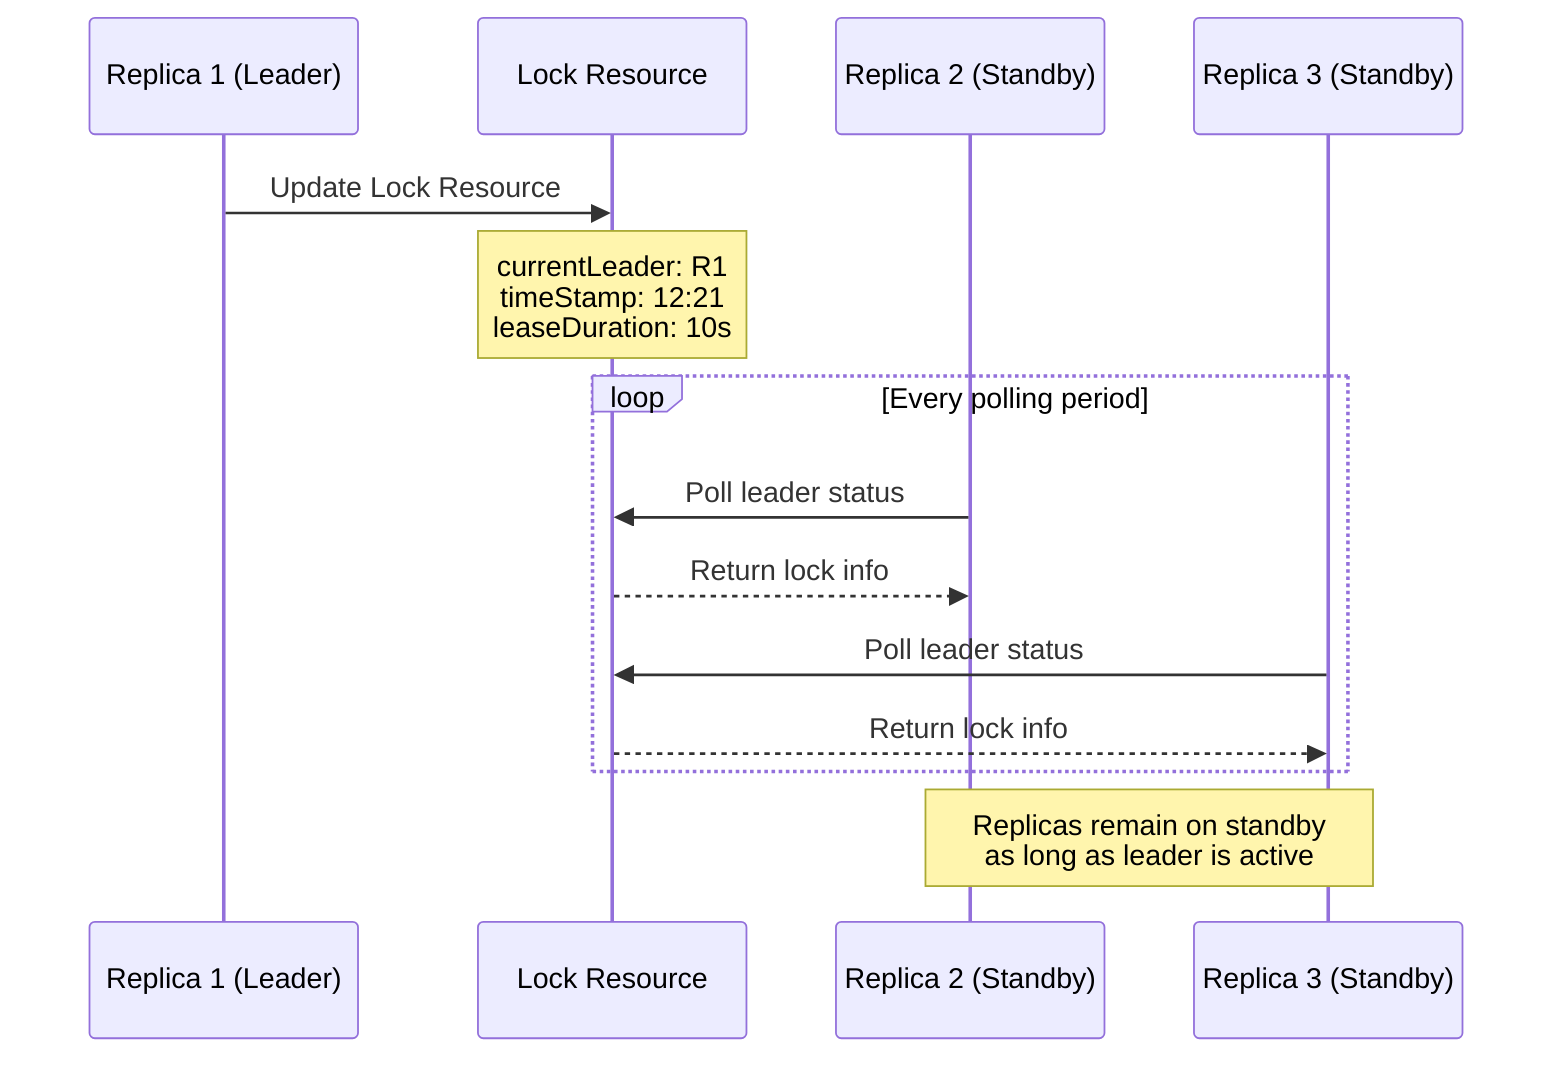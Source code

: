 sequenceDiagram
    participant R1 as Replica 1 (Leader)
    participant LR as Lock Resource
    participant R2 as Replica 2 (Standby)
    participant R3 as Replica 3 (Standby)

    R1->>LR: Update Lock Resource
    Note over LR: currentLeader: R1<br>timeStamp: 12:21<br>leaseDuration: 10s

    loop Every polling period
        R2->>LR: Poll leader status
        LR-->>R2: Return lock info
        R3->>LR: Poll leader status
        LR-->>R3: Return lock info
    end

    Note over R2,R3: Replicas remain on standby<br>as long as leader is active